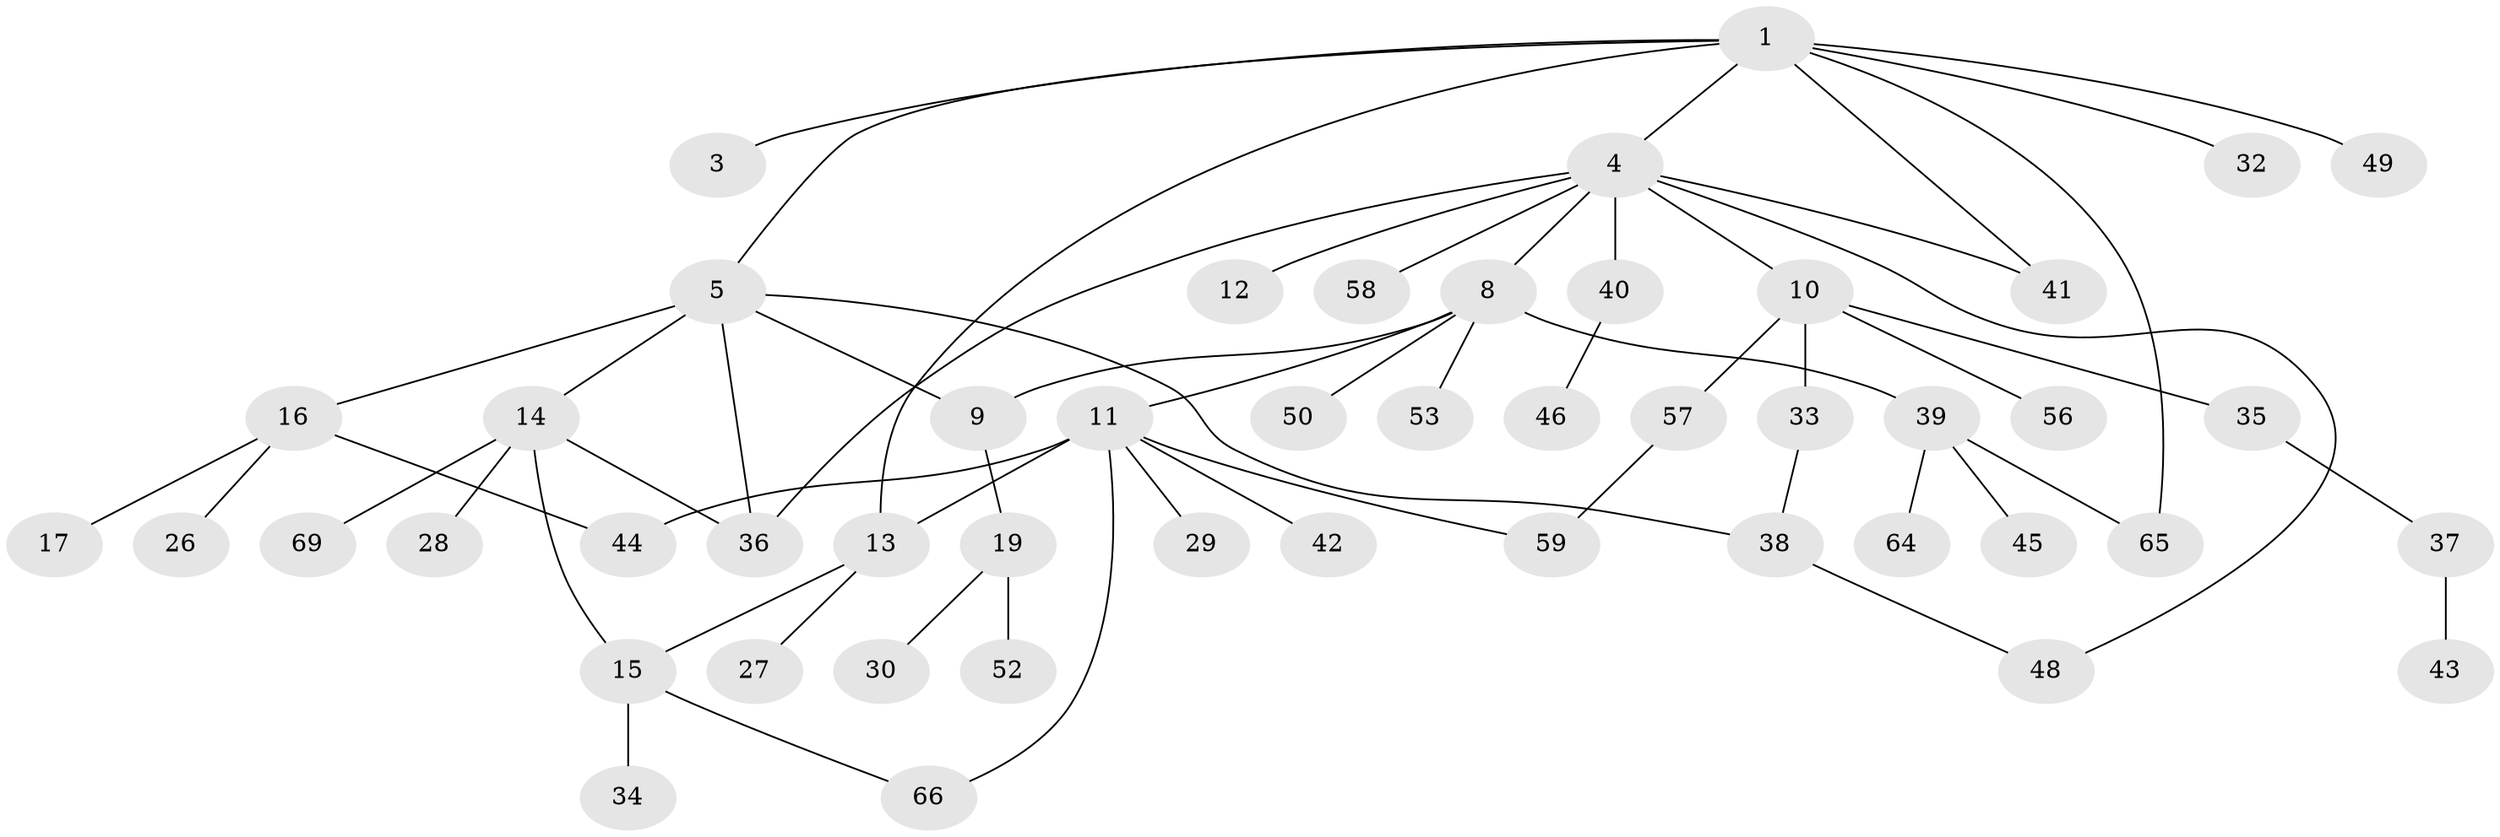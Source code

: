 // original degree distribution, {4: 0.08695652173913043, 6: 0.043478260869565216, 2: 0.3188405797101449, 5: 0.07246376811594203, 3: 0.13043478260869565, 1: 0.34782608695652173}
// Generated by graph-tools (version 1.1) at 2025/10/02/27/25 16:10:55]
// undirected, 48 vertices, 59 edges
graph export_dot {
graph [start="1"]
  node [color=gray90,style=filled];
  1 [super="+2"];
  3 [super="+60"];
  4 [super="+7"];
  5 [super="+6"];
  8 [super="+18"];
  9 [super="+62"];
  10 [super="+31"];
  11 [super="+24"];
  12;
  13 [super="+25"];
  14 [super="+23"];
  15 [super="+21"];
  16 [super="+22"];
  17;
  19 [super="+20"];
  26;
  27;
  28 [super="+54"];
  29 [super="+55"];
  30;
  32;
  33;
  34;
  35;
  36;
  37;
  38 [super="+47"];
  39 [super="+63"];
  40 [super="+61"];
  41;
  42;
  43 [super="+68"];
  44;
  45 [super="+51"];
  46;
  48;
  49;
  50;
  52;
  53;
  56 [super="+67"];
  57;
  58;
  59;
  64;
  65;
  66;
  69;
  1 -- 3;
  1 -- 5;
  1 -- 65;
  1 -- 32;
  1 -- 49;
  1 -- 4;
  1 -- 41;
  1 -- 13;
  4 -- 10;
  4 -- 12;
  4 -- 48;
  4 -- 41;
  4 -- 36;
  4 -- 58;
  4 -- 8;
  4 -- 40;
  5 -- 14;
  5 -- 16;
  5 -- 36;
  5 -- 9;
  5 -- 38;
  8 -- 11;
  8 -- 50;
  8 -- 53;
  8 -- 39 [weight=2];
  8 -- 9;
  9 -- 19;
  10 -- 33;
  10 -- 56;
  10 -- 57;
  10 -- 35;
  11 -- 29;
  11 -- 44;
  11 -- 59;
  11 -- 66;
  11 -- 42;
  11 -- 13;
  13 -- 27;
  13 -- 15;
  14 -- 15;
  14 -- 69;
  14 -- 28;
  14 -- 36;
  15 -- 34;
  15 -- 66;
  16 -- 17;
  16 -- 26;
  16 -- 44;
  19 -- 52;
  19 -- 30;
  33 -- 38;
  35 -- 37;
  37 -- 43;
  38 -- 48;
  39 -- 45;
  39 -- 65;
  39 -- 64;
  40 -- 46;
  57 -- 59;
}
